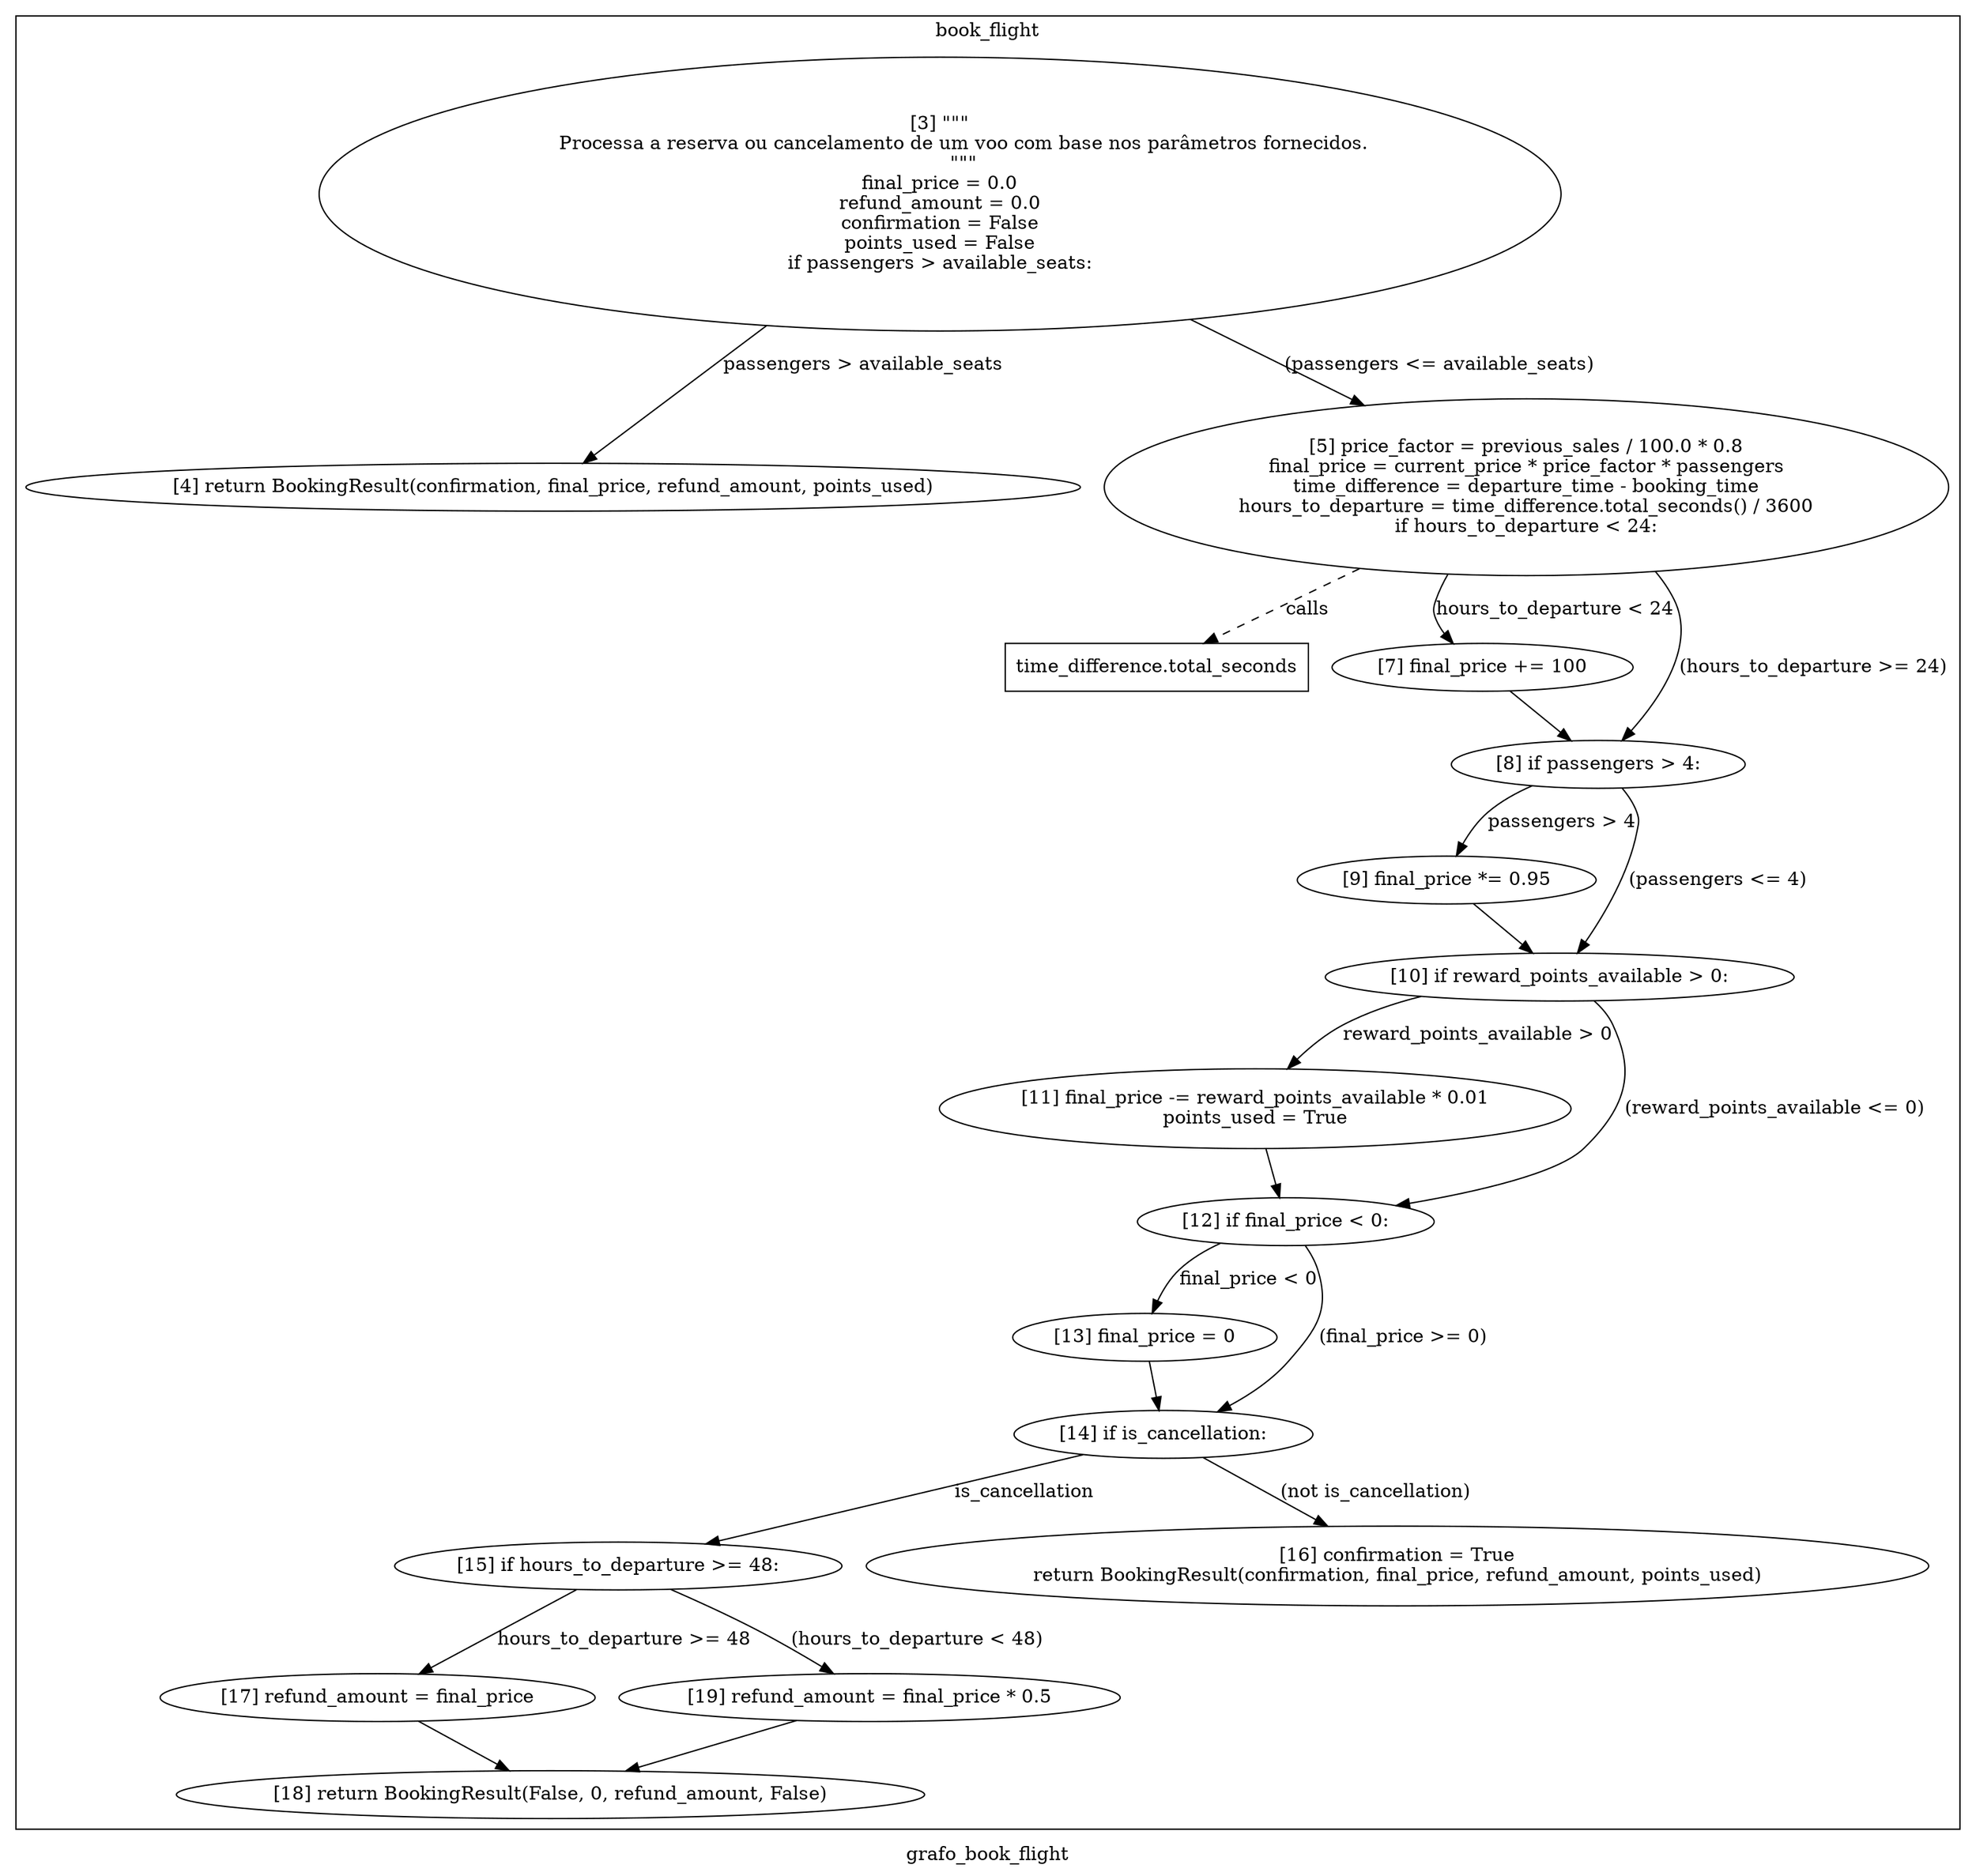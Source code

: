 digraph clustergrafo_book_flight {
	graph [bb="0,0,2172.5,1424.2",
		label=grafo_book_flight,
		lheight=0.24,
		lp="1086.3,12.625",
		lwidth=1.71
	];
	node [label="\N"];
	subgraph clusterbook_flight {
		graph [bb="703.54,33.25,2164.5,1416.2",
			label=book_flight,
			lheight=0.24,
			lp="1434,1403.6",
			lwidth=1.09
		];	3	[height=2.8677,
			label="[3] \"\"\"
        Processa a reserva ou cancelamento de um voo com base nos parâmetros fornecidos.
        \"\"\"
final_price = 0.0
refund_\
amount = 0.0
confirmation = False
points_used = False
if passengers > available_seats:
",
			pos="1398.5,1279.7",
			width=12.969];	4	[height=0.5,
			label="[4] return BookingResult(confirmation, final_price, refund_amount, points_used)
",
			pos="1107.5,1056.6",
			width=11.009];
		3 -> 4	[label="passengers > available_seats",
			lp="1340.6,1149.9",
			pos="e,1130.3,1074.9 1268.8,1180.1 1221,1143.8 1170.9,1105.7 1139.5,1081.9"];	5	[height=1.8512,
			label="[5] price_factor = previous_sales / 100.0 * 0.8
final_price = current_price * price_factor * passengers
time_difference = departure_\
time - booking_time
hours_to_departure = time_difference.total_seconds() / 3600
if hours_to_departure < 24:
",
			pos="1839.5,1056.6",
			width=8.8143];
		3 -> 5	[label="(passengers <= available_seats)",
			lp="1787.8,1149.9",
			pos="e,1718,1118.6 1585.9,1184.8 1626.9,1164.2 1669.5,1142.9 1707.8,1123.7"];
		"5_calls"	[height=0.5,
			label="time_difference.total_seconds",
			pos="1576.5,918.71",
			shape=box,
			width=3.1701];
		5 -> "5_calls"	[label=calls,
			lp="1692.9,963.33",
			pos="e,1610.2,937.1 1721.1,994.41 1685.2,975.86 1648,956.63 1620.3,942.32",
			style=dashed];	7	[height=0.5,
			label="[7] final_price += 100
",
			pos="1814.5,918.71",
			width=2.9277];
		5 -> 7	[label="hours_to_departure < 24",
			lp="1861.3,963.33",
			pos="e,1787,936.41 1780.9,990.99 1777.4,984.84 1774.3,978.47 1772,971.96 1769.5,964.73 1768.8,961.64 1772,954.71 1773.8,950.94 1776.2,\
947.44 1779,944.23"];	8	[height=0.5,
			label="[8] if passengers > 4:
",
			pos="1918.5,845.71",
			width=2.84];
		5 -> 8	[label="(hours_to_departure >= 24)",
			lp="2057.3,918.71",
			pos="e,1930.1,863.71 1936.7,992.84 1942.1,986.37 1946.8,979.41 1950.5,971.96 1966.5,940.04 1950.3,899.49 1935.7,873.32"];
		7 -> 8	[pos="e,1893.7,863.66 1839.2,900.88 1852.7,891.67 1869.6,880.1 1884.4,870.03"];	9	[height=0.5,
			label="[9] final_price *= 0.95
",
			pos="1808.5,756.46",
			width=2.9131];
		8 -> 9	[label="passengers > 4",
			lp="1889,801.08",
			pos="e,1813.2,774.45 1865.5,829.88 1854,824.85 1842.6,818.26 1833.5,809.71 1826.5,803 1821.1,793.87 1817.3,785.12"];	10	[height=0.5,
			label="[10] if reward_points_available > 0:
",
			pos="1875.5,683.46",
			width=4.6229];
		8 -> 10	[label="(passengers <= 4)",
			lp="2007.1,756.46",
			pos="e,1893.2,701.77 1934.7,827.44 1938.7,822.14 1942.5,816.03 1944.5,809.71 1947,802.43 1946,799.98 1944.5,792.46 1939.6,767.03 1936.1,\
760.53 1922.5,738.46 1916.5,728.56 1908.5,718.69 1900.9,710.14"];
		9 -> 10	[pos="e,1859.5,701.49 1824.8,738.27 1832.8,729.72 1842.7,719.23 1851.6,709.78"];	11	[height=0.83478,
			label="[11] final_price -= reward_points_available * 0.01
points_used = True
",
			pos="1610.5,582.16",
			width=6.5898];
		10 -> 11	[label="reward_points_available > 0",
			lp="1777.3,638.83",
			pos="e,1633.4,612.56 1747.3,671.7 1722.8,666.43 1697.9,658.71 1676,647.46 1663.2,640.85 1651.2,630.84 1641.1,620.68"];	12	[height=0.5,
			label="[12] if final_price < 0:
",
			pos="1835.5,497.1",
			width=2.7085];
		10 -> 12	[label="(reward_points_available <= 0)",
			lp="1987.8,582.16",
			pos="e,1843.3,515.16 1878.2,664.97 1879.4,654.79 1880.1,641.73 1878.5,630.21 1873.4,592.79 1858.4,551.71 1847.6,525.45"];
		11 -> 12	[pos="e,1793.3,513.69 1686.1,553.27 1717.8,541.57 1753.9,528.24 1782.7,517.62"];	13	[height=0.5,
			label="[13] final_price = 0
",
			pos="1717.5,407.85",
			width=2.3431];
		12 -> 13	[label="final_price < 0",
			lp="1780.4,452.48",
			pos="e,1716.9,426.34 1764.4,484.47 1750.8,479.3 1737.9,471.84 1728.3,461.1 1722.6,454.72 1719.6,446.13 1718.1,437.77"];	14	[height=0.5,
			label="[14] if is_cancellation:
",
			pos="1736.5,334.85",
			width=2.7085];
		12 -> 14	[label="(final_price >= 0)",
			lp="1891.8,407.85",
			pos="e,1766.7,352.42 1836,478.96 1835.9,468.67 1835.1,455.38 1832.5,443.85 1826.8,418.58 1826.5,410.27 1810.5,389.85 1801.1,377.77 1788.3,\
367.13 1775.9,358.56"];
		13 -> 14	[pos="e,1732,352.88 1722.1,389.67 1724.2,381.91 1726.7,372.54 1729.1,363.8"];	15	[height=0.5,
			label="[15] if hours_to_departure >= 48:
",
			pos="1179.5,233.55",
			width=4.3891];
		14 -> 15	[label=is_cancellation,
			lp="1576.4,290.23",
			pos="e,1262,249.25 1668.2,321.68 1569.1,304 1385,271.18 1273.2,251.26"];	16	[height=0.83478,
			label="[16] confirmation = True
return BookingResult(confirmation, final_price, refund_amount, points_used)
",
			pos="1755.5,233.55",
			width=11.098];
		14 -> 16	[label="(not is_cancellation)",
			lp="1817.3,290.23",
			pos="e,1749.9,264.09 1739.9,316.56 1742,305.16 1745,289.73 1747.7,275.33"];	17	[height=0.5,
			label="[17] refund_amount = final_price
",
			pos="990.54,132.25",
			width=4.2722];
		15 -> 17	[label="hours_to_departure >= 48",
			lp="1162.3,176.88",
			pos="e,1013.2,150.53 1133.9,215.92 1113.1,207.71 1088.3,197.07 1067,185.5 1051.8,177.22 1035.8,166.65 1022.4,157.18"];	19	[height=0.5,
			label="[19] refund_amount = final_price * 0.5
",
			pos="1342.5,132.25",
			width=5.0175];
		15 -> 19	[label="(hours_to_departure < 48)",
			lp="1374.9,176.88",
			pos="e,1314.3,150.43 1207.6,215.48 1234.4,199.14 1275,174.37 1304.7,156.28"];	18	[height=0.5,
			label="[18] return BookingResult(False, 0, refund_amount, False)
",
			pos="1109.5,59.25",
			width=7.7504];
		17 -> 18	[pos="e,1080.4,77.611 1019,114.24 1034.6,104.98 1054,93.396 1070.9,83.331"];
		19 -> 18	[pos="e,1165.6,77.327 1288.2,114.69 1254.8,104.52 1211.8,91.407 1176.3,80.601"];
	}
}
